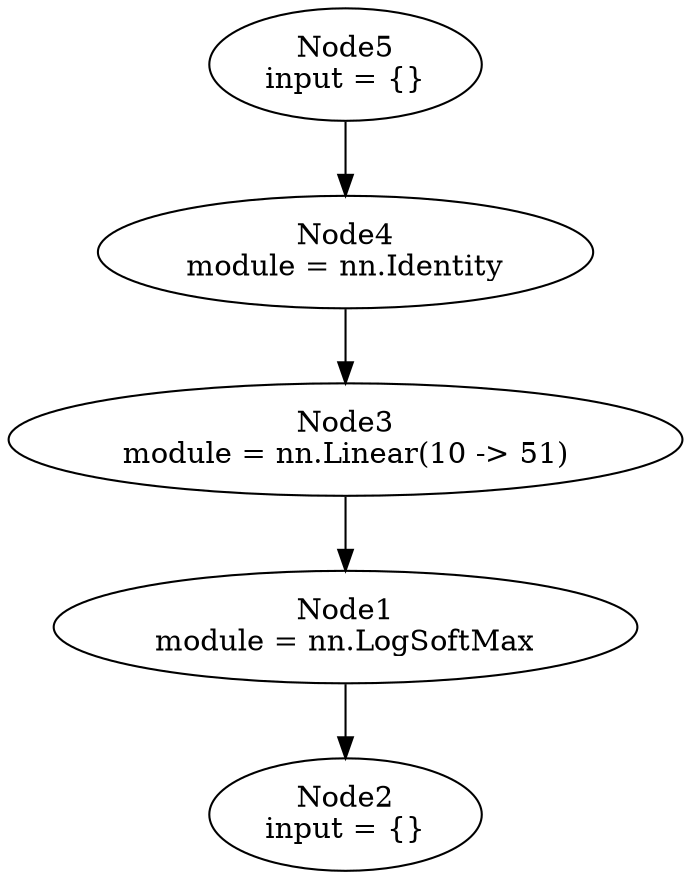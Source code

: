 digraph G {
	graph [bb="0,0,257.39,412.7"];
	node [label="\N",
		shape=oval
	];
	n1	 [height=0.74639,
		label="Node1\nmodule = nn.LogSoftMax",
		pos="128.69,116.61",
		tooltip="[tme6.lua]:65_",
		width=3.1623];
	n2	 [height=0.74639,
		label="Node2\ninput = {}",
		pos="128.69,26.87",
		tooltip="[[C]]:-1_",
		width=1.4535];
	n1 -> n2	 [pos="e,128.69,53.874 128.69,89.285 128.69,81.319 128.69,72.428 128.69,63.939"];
	n3	 [height=0.74639,
		label="Node3\nmodule = nn.Linear(10 -> 51)",
		pos="128.69,206.35",
		tooltip="[tme6.lua]:64_",
		width=3.5748];
	n3 -> n1	 [pos="e,128.69,143.61 128.69,179.03 128.69,171.06 128.69,162.17 128.69,153.68"];
	n4	 [height=0.74639,
		label="Node4\nmodule = nn.Identity",
		pos="128.69,296.09",
		tooltip="[tme6.lua]:63_",
		width=2.6124];
	n4 -> n3	 [pos="e,128.69,233.35 128.69,268.77 128.69,260.8 128.69,251.91 128.69,243.42"];
	n5	 [height=0.74639,
		label="Node5\ninput = {}",
		pos="128.69,385.83",
		tooltip="[[C]]:-1_",
		width=1.4535];
	n5 -> n4	 [pos="e,128.69,323.09 128.69,358.51 128.69,350.54 128.69,341.65 128.69,333.16"];
}
